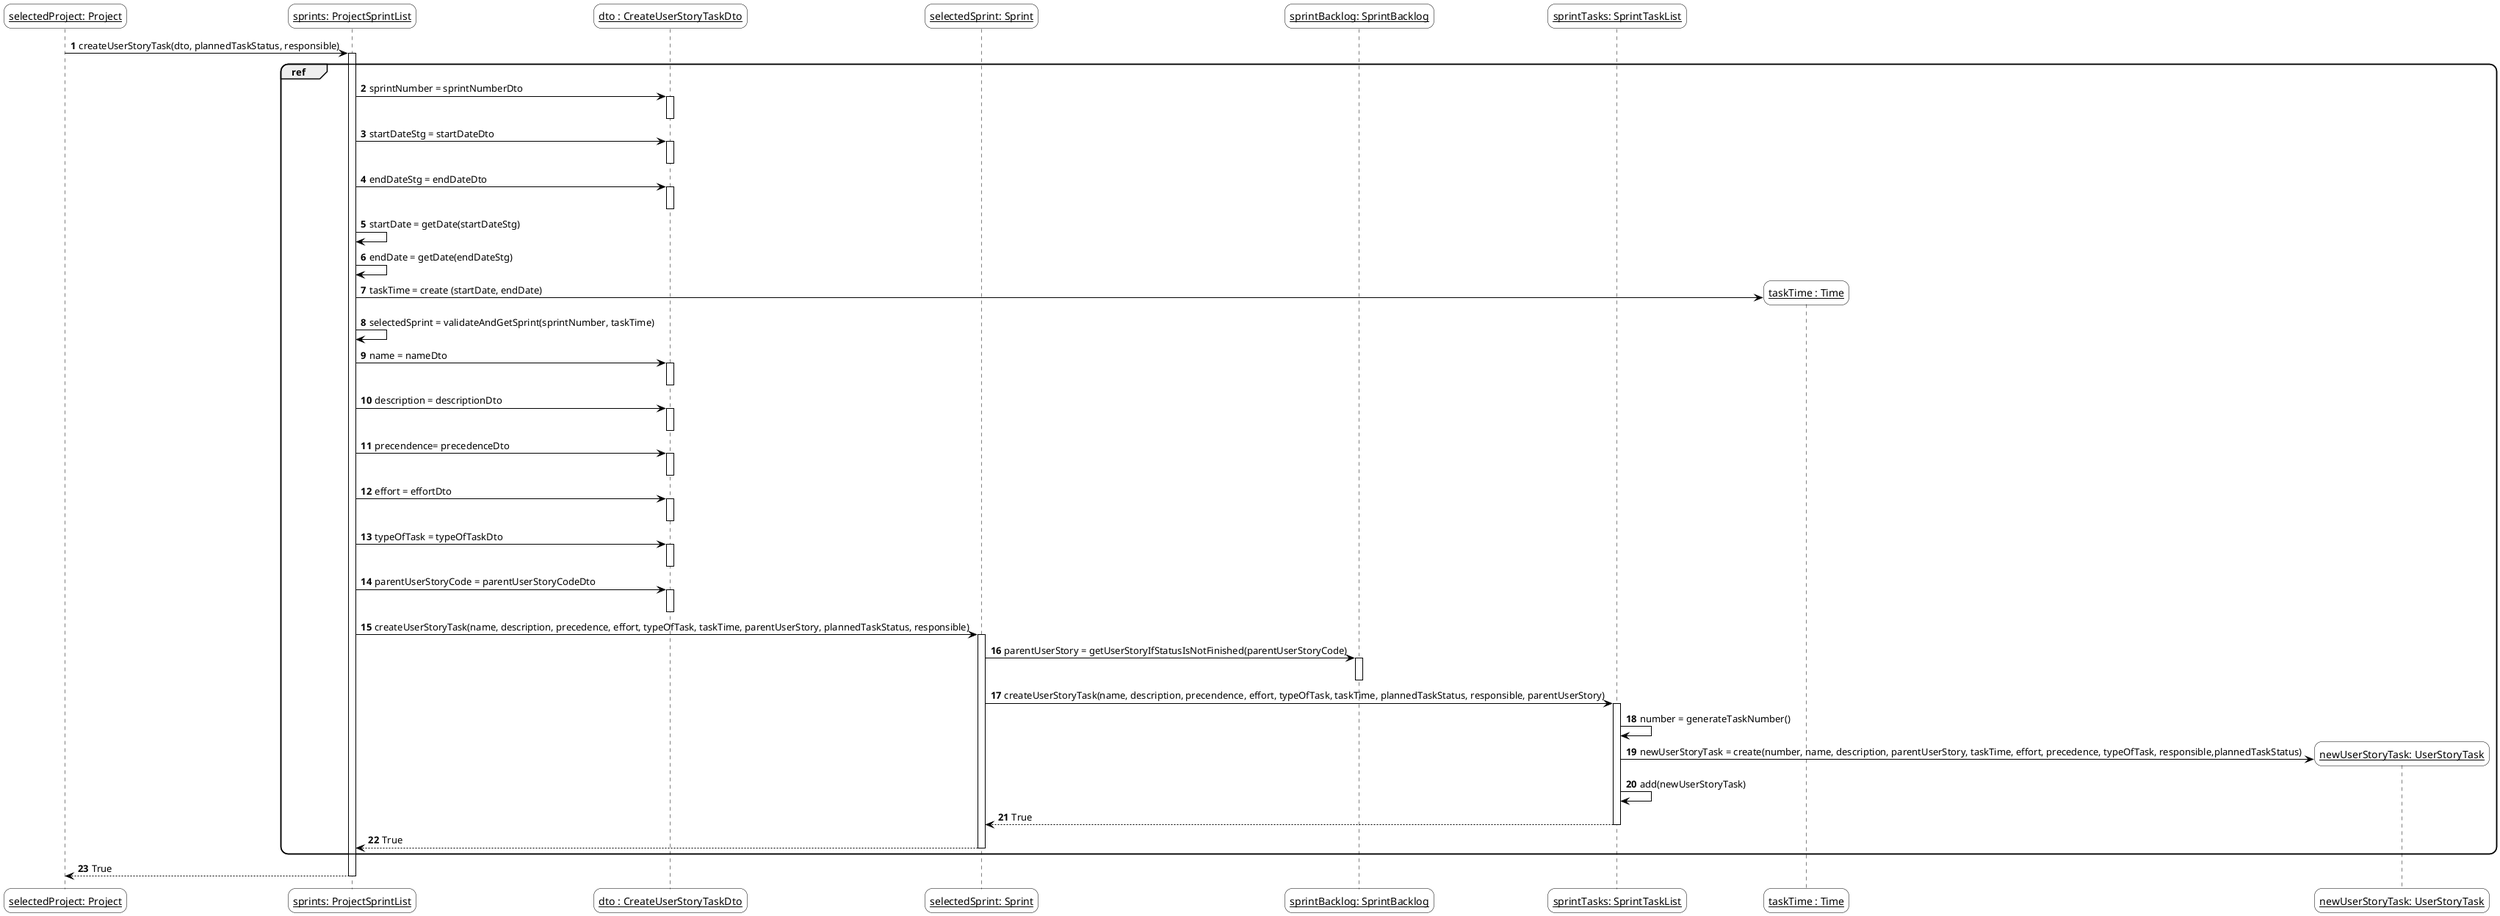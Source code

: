 @startuml
'https://plantuml.com/sequence-diagramskinparam sequenceArrowThickness 2
skinparam roundcorner 20
skinparam maxmessagesize 0
skinparam sequenceParticipant underline
skinparam sequence {
ArrowColor black
ActorBorderColor #black
LifeLineBorderColor black
LifeLineBackgroundColor white
ParticipantBorderColor black
ParticipantBackgroundColor #transparent
ParticipantFontName Aapex
ParticipantFontSize 14
ParticipantFontColor black
ActorBackgroundColor #transparent
ActorFontColor black
ActorFontSize 14
ActorFontName Aapex
}
autonumber

participant "selectedProject: Project" as project
participant "sprints: ProjectSprintList" as projectSprints
participant "dto : CreateUserStoryTaskDto" as dto
participant "selectedSprint: Sprint" as sprint
participant "sprintBacklog: SprintBacklog" as sprintBacklog
participant "sprintTasks: SprintTaskList" as sprintTasks

project -> projectSprints : createUserStoryTask(dto, plannedTaskStatus, responsible)
activate projectSprints
    group ref
 projectSprints -> dto : sprintNumber = sprintNumberDto
                    activate dto
                    deactivate dto
                    projectSprints -> dto : startDateStg = startDateDto
                    activate dto
                    deactivate dto
                    projectSprints -> dto : endDateStg = endDateDto
                    activate dto
                    deactivate dto
                    projectSprints -> projectSprints : startDate = getDate(startDateStg)
                    projectSprints -> projectSprints : endDate = getDate(endDateStg)
                    create participant "taskTime : Time" as taskTime
                    projectSprints -> taskTime : taskTime = create (startDate, endDate)
                    projectSprints -> projectSprints : selectedSprint = validateAndGetSprint(sprintNumber, taskTime)
                    projectSprints -> dto :  name = nameDto
                    activate dto
                    deactivate dto
                    projectSprints -> dto :  description = descriptionDto
                    activate dto
                    deactivate dto
                    projectSprints -> dto : precendence= precedenceDto
                    activate dto
                    deactivate dto
                    projectSprints -> dto : effort = effortDto
                    activate dto
                    deactivate dto
                    projectSprints -> dto : typeOfTask = typeOfTaskDto
                    activate dto
                    deactivate dto
                    projectSprints -> dto : parentUserStoryCode = parentUserStoryCodeDto
                    activate dto
                    deactivate dto
                    projectSprints -> sprint : createUserStoryTask(name, description, precedence, effort, typeOfTask, taskTime, parentUserStory, plannedTaskStatus, responsible)
                    activate sprint
                        sprint -> sprintBacklog : parentUserStory = getUserStoryIfStatusIsNotFinished(parentUserStoryCode)
                        activate sprintBacklog
                        deactivate sprintBacklog
                        sprint -> sprintTasks : createUserStoryTask(name, description, precendence, effort, typeOfTask, taskTime, plannedTaskStatus, responsible, parentUserStory)
                        activate sprintTasks
                            sprintTasks -> sprintTasks : number = generateTaskNumber()
                            create participant "newUserStoryTask: UserStoryTask" as task
                            sprintTasks -> task : newUserStoryTask = create(number, name, description, parentUserStory, taskTime, effort, precedence, typeOfTask, responsible,plannedTaskStatus)
                            sprintTasks -> sprintTasks : add(newUserStoryTask)
                            sprintTasks --> sprint : True
                            deactivate sprintTasks
                        sprint --> projectSprints : True
                   deactivate sprint
           end ref
        projectSprints --> project : True
    deactivate projectSprints
@enduml